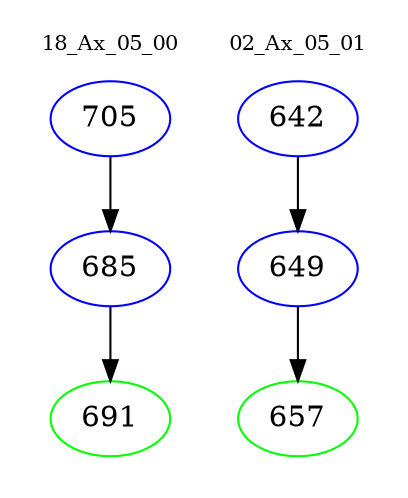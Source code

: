 digraph{
subgraph cluster_0 {
color = white
label = "18_Ax_05_00";
fontsize=10;
T0_705 [label="705", color="blue"]
T0_705 -> T0_685 [color="black"]
T0_685 [label="685", color="blue"]
T0_685 -> T0_691 [color="black"]
T0_691 [label="691", color="green"]
}
subgraph cluster_1 {
color = white
label = "02_Ax_05_01";
fontsize=10;
T1_642 [label="642", color="blue"]
T1_642 -> T1_649 [color="black"]
T1_649 [label="649", color="blue"]
T1_649 -> T1_657 [color="black"]
T1_657 [label="657", color="green"]
}
}

